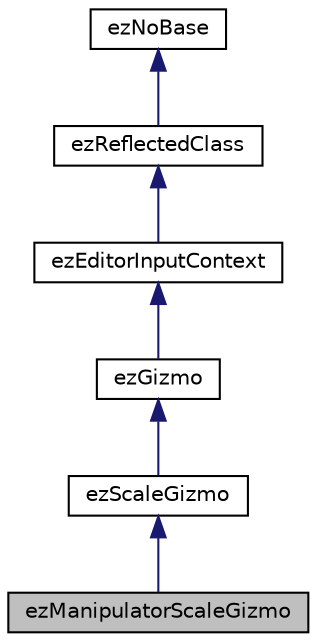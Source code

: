 digraph "ezManipulatorScaleGizmo"
{
 // LATEX_PDF_SIZE
  edge [fontname="Helvetica",fontsize="10",labelfontname="Helvetica",labelfontsize="10"];
  node [fontname="Helvetica",fontsize="10",shape=record];
  Node1 [label="ezManipulatorScaleGizmo",height=0.2,width=0.4,color="black", fillcolor="grey75", style="filled", fontcolor="black",tooltip="Scale gizmo version that only uses boxes that can be composited with rotate and translate gizmos with..."];
  Node2 -> Node1 [dir="back",color="midnightblue",fontsize="10",style="solid",fontname="Helvetica"];
  Node2 [label="ezScaleGizmo",height=0.2,width=0.4,color="black", fillcolor="white", style="filled",URL="$dd/d2f/classez_scale_gizmo.htm",tooltip=" "];
  Node3 -> Node2 [dir="back",color="midnightblue",fontsize="10",style="solid",fontname="Helvetica"];
  Node3 [label="ezGizmo",height=0.2,width=0.4,color="black", fillcolor="white", style="filled",URL="$d4/d05/classez_gizmo.htm",tooltip=" "];
  Node4 -> Node3 [dir="back",color="midnightblue",fontsize="10",style="solid",fontname="Helvetica"];
  Node4 [label="ezEditorInputContext",height=0.2,width=0.4,color="black", fillcolor="white", style="filled",URL="$df/d1c/classez_editor_input_context.htm",tooltip=" "];
  Node5 -> Node4 [dir="back",color="midnightblue",fontsize="10",style="solid",fontname="Helvetica"];
  Node5 [label="ezReflectedClass",height=0.2,width=0.4,color="black", fillcolor="white", style="filled",URL="$db/d45/classez_reflected_class.htm",tooltip="All classes that should be dynamically reflectable, need to be derived from this base class."];
  Node6 -> Node5 [dir="back",color="midnightblue",fontsize="10",style="solid",fontname="Helvetica"];
  Node6 [label="ezNoBase",height=0.2,width=0.4,color="black", fillcolor="white", style="filled",URL="$d4/d02/classez_no_base.htm",tooltip="Dummy type to pass to templates and macros that expect a base type for a class that has no base."];
}
